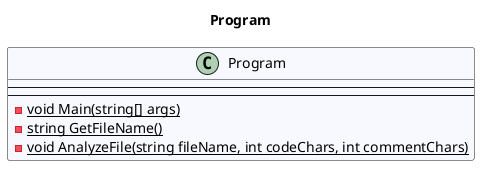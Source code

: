 @startuml Program
title Program
 class Program #GhostWhite {
---
---
- {static} void Main(string[] args)
- {static} string GetFileName()
- {static} void AnalyzeFile(string fileName, int codeChars, int commentChars)
}
@enduml
